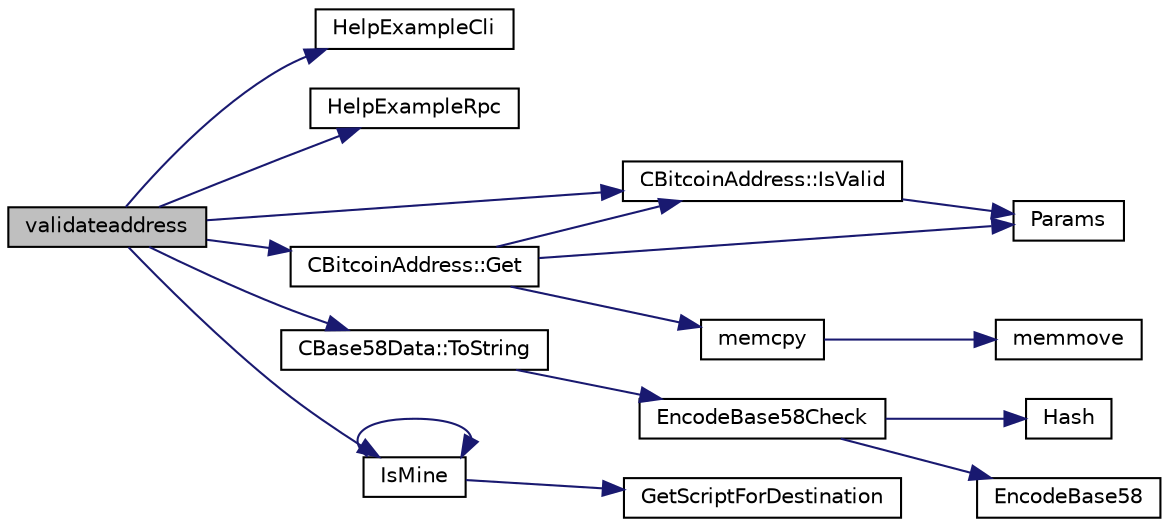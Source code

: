digraph "validateaddress"
{
  edge [fontname="Helvetica",fontsize="10",labelfontname="Helvetica",labelfontsize="10"];
  node [fontname="Helvetica",fontsize="10",shape=record];
  rankdir="LR";
  Node154 [label="validateaddress",height=0.2,width=0.4,color="black", fillcolor="grey75", style="filled", fontcolor="black"];
  Node154 -> Node155 [color="midnightblue",fontsize="10",style="solid",fontname="Helvetica"];
  Node155 [label="HelpExampleCli",height=0.2,width=0.4,color="black", fillcolor="white", style="filled",URL="$rpcserver_8cpp.html#ac01ac6eab5467567ed0da106814e04ec"];
  Node154 -> Node156 [color="midnightblue",fontsize="10",style="solid",fontname="Helvetica"];
  Node156 [label="HelpExampleRpc",height=0.2,width=0.4,color="black", fillcolor="white", style="filled",URL="$rpcserver_8cpp.html#a06ea60e24e5a1053a14a11b1009bf9ef"];
  Node154 -> Node157 [color="midnightblue",fontsize="10",style="solid",fontname="Helvetica"];
  Node157 [label="CBitcoinAddress::IsValid",height=0.2,width=0.4,color="black", fillcolor="white", style="filled",URL="$class_c_bitcoin_address.html#ab39907ce6895062a8f8bf585270ef13b"];
  Node157 -> Node158 [color="midnightblue",fontsize="10",style="solid",fontname="Helvetica"];
  Node158 [label="Params",height=0.2,width=0.4,color="black", fillcolor="white", style="filled",URL="$chainparams_8cpp.html#ace5c5b706d71a324a417dd2db394fd4a",tooltip="Return the currently selected parameters. "];
  Node154 -> Node159 [color="midnightblue",fontsize="10",style="solid",fontname="Helvetica"];
  Node159 [label="CBitcoinAddress::Get",height=0.2,width=0.4,color="black", fillcolor="white", style="filled",URL="$class_c_bitcoin_address.html#a1e44de10dfc84d1fd2e15150f1e22b8e"];
  Node159 -> Node157 [color="midnightblue",fontsize="10",style="solid",fontname="Helvetica"];
  Node159 -> Node160 [color="midnightblue",fontsize="10",style="solid",fontname="Helvetica"];
  Node160 [label="memcpy",height=0.2,width=0.4,color="black", fillcolor="white", style="filled",URL="$glibc__compat_8cpp.html#a0f46826ab0466591e136db24394923cf"];
  Node160 -> Node161 [color="midnightblue",fontsize="10",style="solid",fontname="Helvetica"];
  Node161 [label="memmove",height=0.2,width=0.4,color="black", fillcolor="white", style="filled",URL="$glibc__compat_8cpp.html#a9778d49e9029dd75bc53ecbbf9f5e9a1"];
  Node159 -> Node158 [color="midnightblue",fontsize="10",style="solid",fontname="Helvetica"];
  Node154 -> Node162 [color="midnightblue",fontsize="10",style="solid",fontname="Helvetica"];
  Node162 [label="CBase58Data::ToString",height=0.2,width=0.4,color="black", fillcolor="white", style="filled",URL="$class_c_base58_data.html#a7dc91af403ca02694b3247b15604e220"];
  Node162 -> Node163 [color="midnightblue",fontsize="10",style="solid",fontname="Helvetica"];
  Node163 [label="EncodeBase58Check",height=0.2,width=0.4,color="black", fillcolor="white", style="filled",URL="$base58_8cpp.html#ace9a5807ee51604f33044339f073ec76",tooltip="Encode a byte vector into a base58-encoded string, including checksum. "];
  Node163 -> Node164 [color="midnightblue",fontsize="10",style="solid",fontname="Helvetica"];
  Node164 [label="Hash",height=0.2,width=0.4,color="black", fillcolor="white", style="filled",URL="$hash_8h.html#a12c5e981d7f5f2850027fd5e932eff61",tooltip="Compute the 256-bit hash of a std::string. "];
  Node163 -> Node165 [color="midnightblue",fontsize="10",style="solid",fontname="Helvetica"];
  Node165 [label="EncodeBase58",height=0.2,width=0.4,color="black", fillcolor="white", style="filled",URL="$base58_8cpp.html#a8d6f0e9d5df175b4966dcede31dc90ad",tooltip="Why base-58 instead of standard base-64 encoding? "];
  Node154 -> Node166 [color="midnightblue",fontsize="10",style="solid",fontname="Helvetica"];
  Node166 [label="IsMine",height=0.2,width=0.4,color="black", fillcolor="white", style="filled",URL="$wallet__ismine_8cpp.html#adc59cf67d903c1ba1ef225561b85bfce"];
  Node166 -> Node167 [color="midnightblue",fontsize="10",style="solid",fontname="Helvetica"];
  Node167 [label="GetScriptForDestination",height=0.2,width=0.4,color="black", fillcolor="white", style="filled",URL="$standard_8cpp.html#ae40f28d3b46c21033f6ee1f1200d0321"];
  Node166 -> Node166 [color="midnightblue",fontsize="10",style="solid",fontname="Helvetica"];
}
